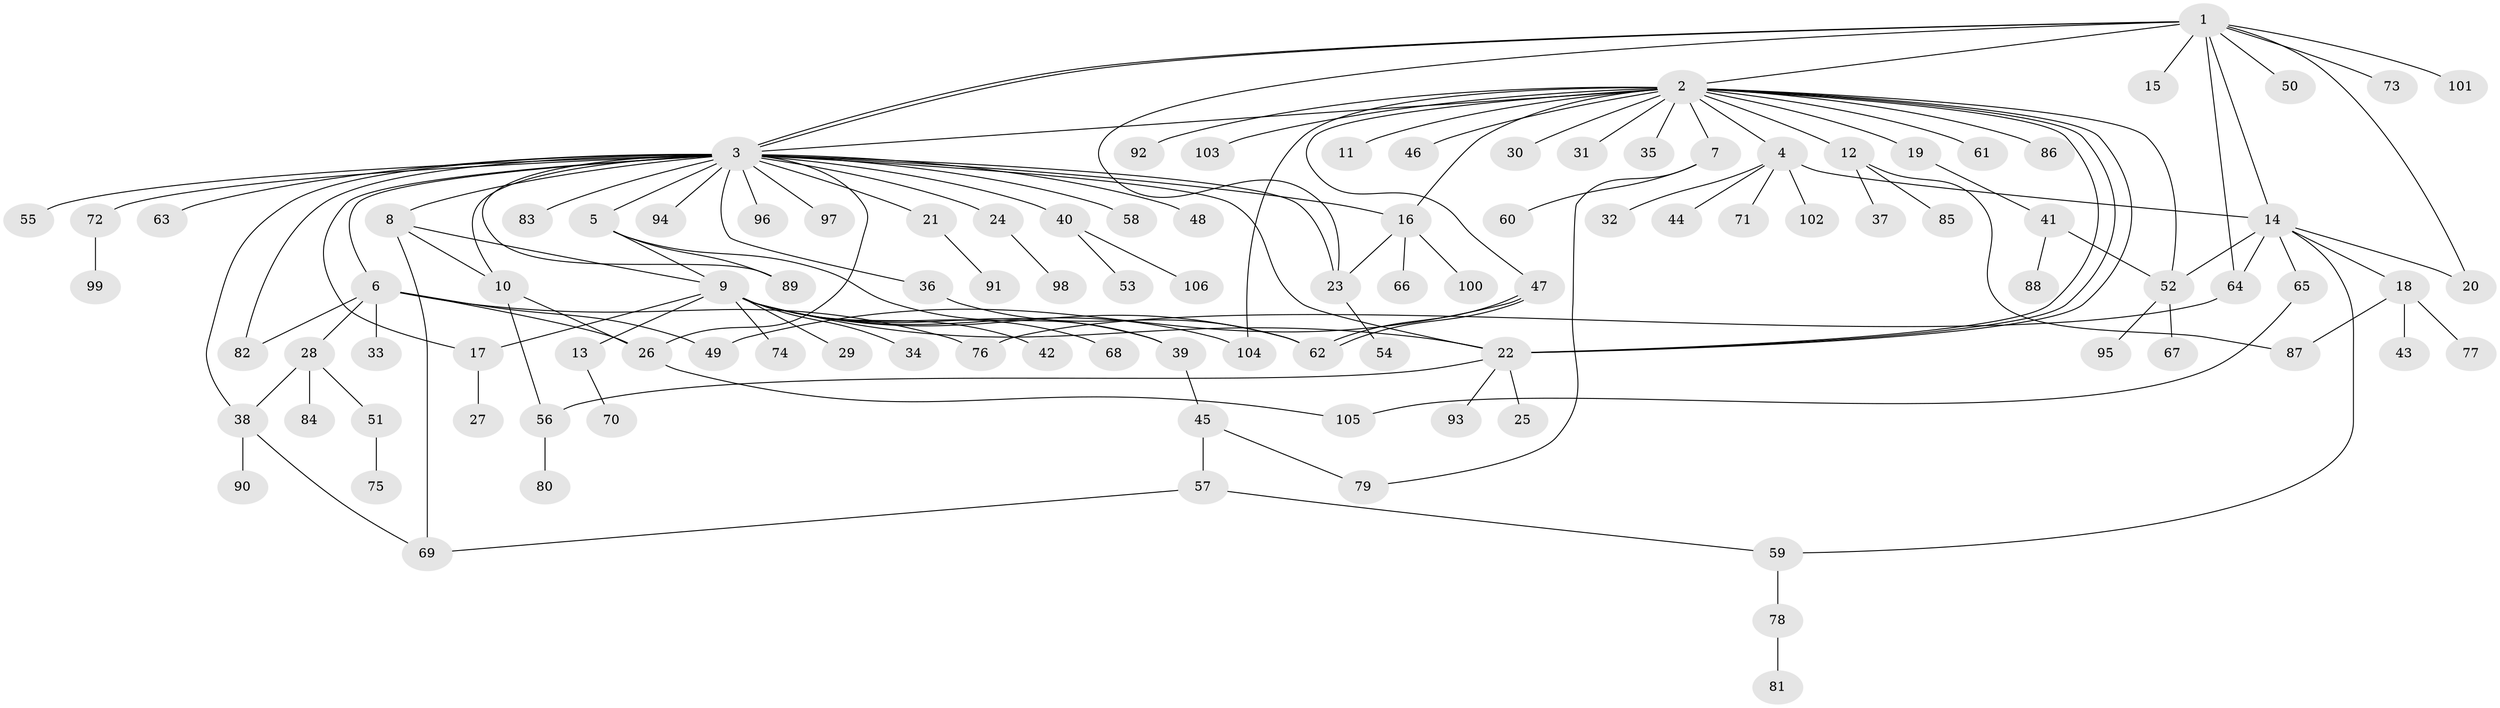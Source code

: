// Generated by graph-tools (version 1.1) at 2025/01/03/09/25 03:01:54]
// undirected, 106 vertices, 141 edges
graph export_dot {
graph [start="1"]
  node [color=gray90,style=filled];
  1;
  2;
  3;
  4;
  5;
  6;
  7;
  8;
  9;
  10;
  11;
  12;
  13;
  14;
  15;
  16;
  17;
  18;
  19;
  20;
  21;
  22;
  23;
  24;
  25;
  26;
  27;
  28;
  29;
  30;
  31;
  32;
  33;
  34;
  35;
  36;
  37;
  38;
  39;
  40;
  41;
  42;
  43;
  44;
  45;
  46;
  47;
  48;
  49;
  50;
  51;
  52;
  53;
  54;
  55;
  56;
  57;
  58;
  59;
  60;
  61;
  62;
  63;
  64;
  65;
  66;
  67;
  68;
  69;
  70;
  71;
  72;
  73;
  74;
  75;
  76;
  77;
  78;
  79;
  80;
  81;
  82;
  83;
  84;
  85;
  86;
  87;
  88;
  89;
  90;
  91;
  92;
  93;
  94;
  95;
  96;
  97;
  98;
  99;
  100;
  101;
  102;
  103;
  104;
  105;
  106;
  1 -- 2;
  1 -- 3;
  1 -- 3;
  1 -- 14;
  1 -- 15;
  1 -- 20;
  1 -- 23;
  1 -- 50;
  1 -- 64;
  1 -- 73;
  1 -- 101;
  2 -- 3;
  2 -- 4;
  2 -- 7;
  2 -- 11;
  2 -- 12;
  2 -- 16;
  2 -- 19;
  2 -- 22;
  2 -- 22;
  2 -- 22;
  2 -- 30;
  2 -- 31;
  2 -- 35;
  2 -- 46;
  2 -- 47;
  2 -- 52;
  2 -- 61;
  2 -- 86;
  2 -- 92;
  2 -- 103;
  2 -- 104;
  3 -- 5;
  3 -- 6;
  3 -- 8;
  3 -- 10;
  3 -- 16;
  3 -- 17;
  3 -- 21;
  3 -- 22;
  3 -- 23;
  3 -- 24;
  3 -- 26;
  3 -- 36;
  3 -- 38;
  3 -- 40;
  3 -- 48;
  3 -- 55;
  3 -- 58;
  3 -- 63;
  3 -- 72;
  3 -- 82;
  3 -- 83;
  3 -- 89;
  3 -- 94;
  3 -- 96;
  3 -- 97;
  4 -- 14;
  4 -- 32;
  4 -- 44;
  4 -- 71;
  4 -- 102;
  5 -- 9;
  5 -- 39;
  5 -- 89;
  6 -- 26;
  6 -- 28;
  6 -- 33;
  6 -- 49;
  6 -- 76;
  6 -- 82;
  7 -- 60;
  7 -- 79;
  8 -- 9;
  8 -- 10;
  8 -- 69;
  9 -- 13;
  9 -- 17;
  9 -- 22;
  9 -- 29;
  9 -- 34;
  9 -- 39;
  9 -- 42;
  9 -- 62;
  9 -- 68;
  9 -- 74;
  9 -- 104;
  10 -- 26;
  10 -- 56;
  12 -- 37;
  12 -- 85;
  12 -- 87;
  13 -- 70;
  14 -- 18;
  14 -- 20;
  14 -- 52;
  14 -- 59;
  14 -- 64;
  14 -- 65;
  16 -- 23;
  16 -- 66;
  16 -- 100;
  17 -- 27;
  18 -- 43;
  18 -- 77;
  18 -- 87;
  19 -- 41;
  21 -- 91;
  22 -- 25;
  22 -- 56;
  22 -- 93;
  23 -- 54;
  24 -- 98;
  26 -- 105;
  28 -- 38;
  28 -- 51;
  28 -- 84;
  36 -- 62;
  38 -- 69;
  38 -- 90;
  39 -- 45;
  40 -- 53;
  40 -- 106;
  41 -- 52;
  41 -- 88;
  45 -- 57;
  45 -- 79;
  47 -- 49;
  47 -- 62;
  47 -- 62;
  51 -- 75;
  52 -- 67;
  52 -- 95;
  56 -- 80;
  57 -- 59;
  57 -- 69;
  59 -- 78;
  64 -- 76;
  65 -- 105;
  72 -- 99;
  78 -- 81;
}
